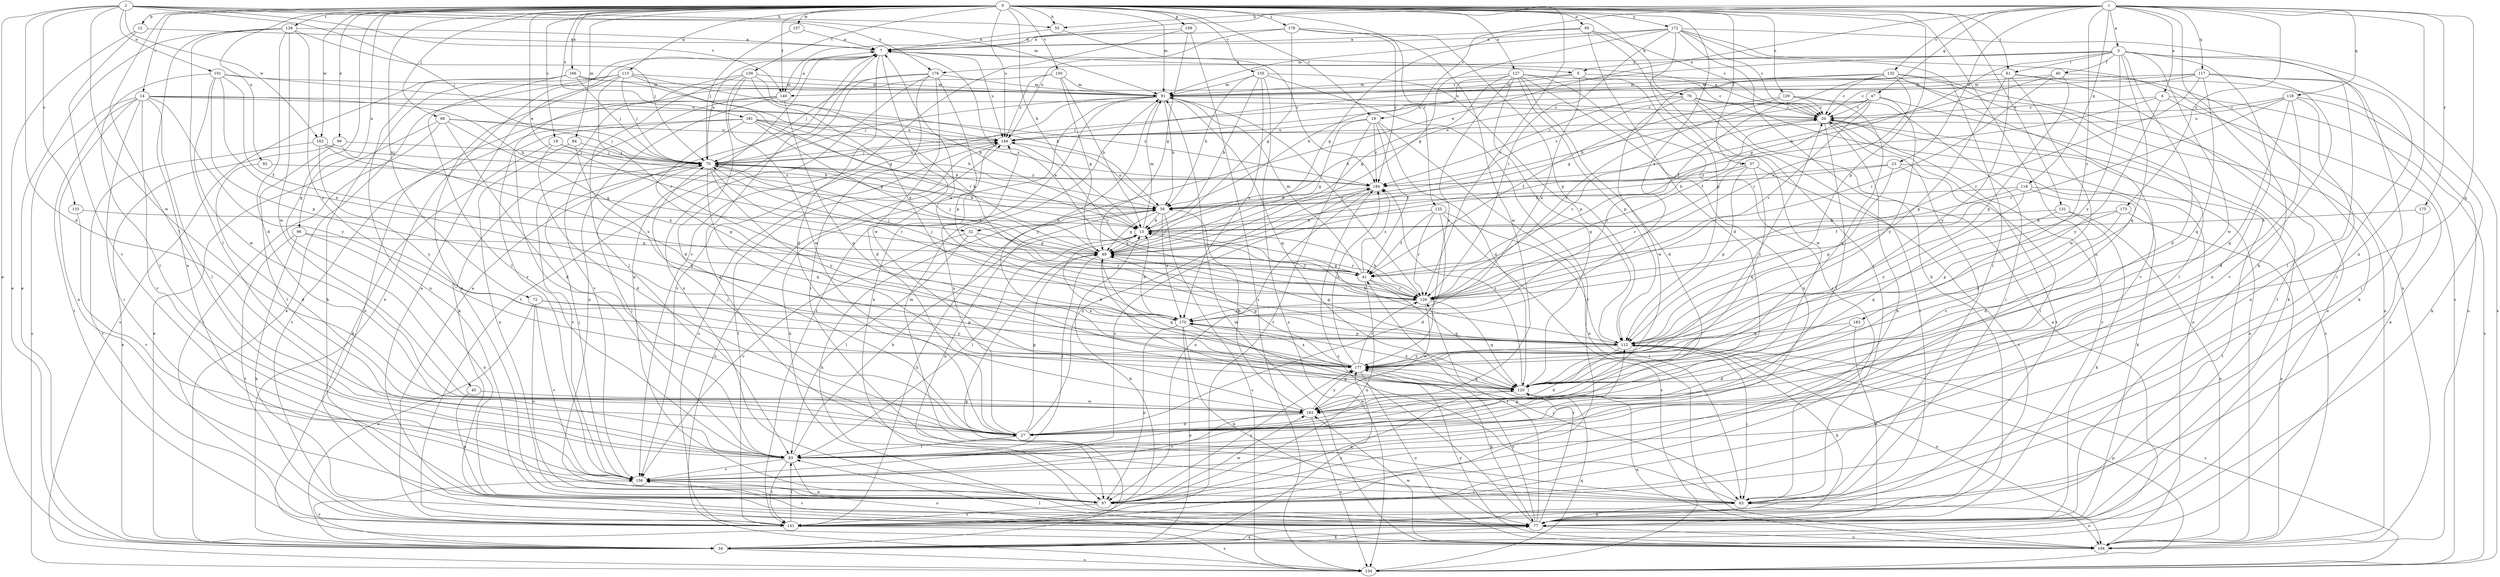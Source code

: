strict digraph  {
0;
1;
2;
3;
4;
5;
7;
12;
13;
14;
18;
19;
20;
23;
27;
32;
34;
37;
40;
41;
45;
47;
49;
55;
56;
61;
63;
68;
70;
72;
76;
77;
83;
84;
91;
92;
95;
96;
97;
99;
101;
104;
109;
112;
113;
116;
117;
118;
120;
125;
126;
127;
129;
131;
132;
133;
134;
138;
139;
140;
141;
149;
150;
155;
156;
157;
162;
163;
166;
170;
172;
173;
175;
176;
177;
178;
181;
183;
184;
0 -> 12  [label=b];
0 -> 13  [label=b];
0 -> 14  [label=c];
0 -> 18  [label=c];
0 -> 19  [label=c];
0 -> 32  [label=e];
0 -> 37  [label=f];
0 -> 45  [label=g];
0 -> 55  [label=h];
0 -> 61  [label=i];
0 -> 68  [label=j];
0 -> 72  [label=k];
0 -> 76  [label=k];
0 -> 83  [label=l];
0 -> 84  [label=m];
0 -> 91  [label=m];
0 -> 92  [label=n];
0 -> 95  [label=n];
0 -> 96  [label=n];
0 -> 97  [label=n];
0 -> 99  [label=o];
0 -> 109  [label=p];
0 -> 112  [label=p];
0 -> 113  [label=q];
0 -> 125  [label=r];
0 -> 126  [label=r];
0 -> 127  [label=s];
0 -> 129  [label=s];
0 -> 131  [label=s];
0 -> 138  [label=t];
0 -> 139  [label=t];
0 -> 140  [label=t];
0 -> 149  [label=u];
0 -> 150  [label=v];
0 -> 155  [label=v];
0 -> 157  [label=w];
0 -> 162  [label=w];
0 -> 166  [label=x];
0 -> 170  [label=x];
0 -> 172  [label=y];
0 -> 178  [label=z];
0 -> 181  [label=z];
1 -> 3  [label=a];
1 -> 4  [label=a];
1 -> 19  [label=c];
1 -> 23  [label=d];
1 -> 32  [label=e];
1 -> 47  [label=g];
1 -> 55  [label=h];
1 -> 77  [label=k];
1 -> 97  [label=n];
1 -> 116  [label=q];
1 -> 117  [label=q];
1 -> 118  [label=q];
1 -> 120  [label=q];
1 -> 132  [label=s];
1 -> 140  [label=t];
1 -> 173  [label=y];
1 -> 175  [label=y];
1 -> 183  [label=z];
2 -> 27  [label=d];
2 -> 34  [label=e];
2 -> 55  [label=h];
2 -> 70  [label=j];
2 -> 91  [label=m];
2 -> 101  [label=o];
2 -> 133  [label=s];
2 -> 140  [label=t];
2 -> 162  [label=w];
2 -> 163  [label=w];
2 -> 176  [label=y];
3 -> 5  [label=a];
3 -> 27  [label=d];
3 -> 40  [label=f];
3 -> 49  [label=g];
3 -> 61  [label=i];
3 -> 63  [label=i];
3 -> 97  [label=n];
3 -> 120  [label=q];
3 -> 134  [label=s];
3 -> 149  [label=u];
3 -> 163  [label=w];
3 -> 176  [label=y];
3 -> 177  [label=y];
4 -> 13  [label=b];
4 -> 20  [label=c];
4 -> 34  [label=e];
4 -> 134  [label=s];
4 -> 177  [label=y];
5 -> 91  [label=m];
5 -> 104  [label=o];
5 -> 140  [label=t];
5 -> 163  [label=w];
5 -> 170  [label=x];
7 -> 5  [label=a];
7 -> 27  [label=d];
7 -> 34  [label=e];
7 -> 149  [label=u];
7 -> 163  [label=w];
12 -> 7  [label=a];
12 -> 34  [label=e];
12 -> 156  [label=v];
13 -> 49  [label=g];
13 -> 83  [label=l];
13 -> 91  [label=m];
13 -> 126  [label=r];
14 -> 20  [label=c];
14 -> 56  [label=h];
14 -> 63  [label=i];
14 -> 83  [label=l];
14 -> 97  [label=n];
14 -> 134  [label=s];
14 -> 141  [label=t];
14 -> 156  [label=v];
14 -> 177  [label=y];
14 -> 184  [label=z];
18 -> 27  [label=d];
18 -> 56  [label=h];
18 -> 70  [label=j];
18 -> 77  [label=k];
19 -> 41  [label=f];
19 -> 49  [label=g];
19 -> 104  [label=o];
19 -> 120  [label=q];
19 -> 141  [label=t];
19 -> 149  [label=u];
19 -> 184  [label=z];
20 -> 7  [label=a];
20 -> 83  [label=l];
20 -> 97  [label=n];
20 -> 104  [label=o];
20 -> 141  [label=t];
20 -> 149  [label=u];
23 -> 56  [label=h];
23 -> 77  [label=k];
23 -> 83  [label=l];
23 -> 112  [label=p];
23 -> 184  [label=z];
27 -> 49  [label=g];
27 -> 70  [label=j];
27 -> 83  [label=l];
27 -> 149  [label=u];
27 -> 184  [label=z];
32 -> 49  [label=g];
32 -> 83  [label=l];
32 -> 126  [label=r];
32 -> 156  [label=v];
34 -> 49  [label=g];
34 -> 77  [label=k];
34 -> 134  [label=s];
34 -> 156  [label=v];
34 -> 177  [label=y];
37 -> 112  [label=p];
37 -> 120  [label=q];
37 -> 126  [label=r];
37 -> 141  [label=t];
37 -> 184  [label=z];
40 -> 56  [label=h];
40 -> 77  [label=k];
40 -> 91  [label=m];
40 -> 112  [label=p];
40 -> 126  [label=r];
41 -> 49  [label=g];
41 -> 70  [label=j];
41 -> 91  [label=m];
41 -> 97  [label=n];
41 -> 120  [label=q];
41 -> 126  [label=r];
41 -> 184  [label=z];
45 -> 97  [label=n];
45 -> 163  [label=w];
47 -> 20  [label=c];
47 -> 41  [label=f];
47 -> 56  [label=h];
47 -> 83  [label=l];
47 -> 126  [label=r];
47 -> 177  [label=y];
47 -> 184  [label=z];
49 -> 41  [label=f];
49 -> 70  [label=j];
49 -> 83  [label=l];
49 -> 120  [label=q];
55 -> 7  [label=a];
55 -> 184  [label=z];
56 -> 13  [label=b];
56 -> 49  [label=g];
56 -> 97  [label=n];
56 -> 134  [label=s];
56 -> 149  [label=u];
56 -> 170  [label=x];
61 -> 91  [label=m];
61 -> 104  [label=o];
61 -> 112  [label=p];
61 -> 141  [label=t];
61 -> 163  [label=w];
61 -> 177  [label=y];
61 -> 184  [label=z];
63 -> 7  [label=a];
63 -> 49  [label=g];
63 -> 77  [label=k];
63 -> 91  [label=m];
63 -> 104  [label=o];
68 -> 27  [label=d];
68 -> 34  [label=e];
68 -> 70  [label=j];
68 -> 141  [label=t];
68 -> 149  [label=u];
68 -> 170  [label=x];
70 -> 7  [label=a];
70 -> 13  [label=b];
70 -> 41  [label=f];
70 -> 56  [label=h];
70 -> 83  [label=l];
70 -> 120  [label=q];
70 -> 126  [label=r];
70 -> 149  [label=u];
70 -> 156  [label=v];
70 -> 177  [label=y];
70 -> 184  [label=z];
72 -> 34  [label=e];
72 -> 97  [label=n];
72 -> 112  [label=p];
72 -> 156  [label=v];
72 -> 170  [label=x];
72 -> 177  [label=y];
76 -> 13  [label=b];
76 -> 20  [label=c];
76 -> 34  [label=e];
76 -> 70  [label=j];
76 -> 104  [label=o];
76 -> 141  [label=t];
76 -> 163  [label=w];
77 -> 7  [label=a];
77 -> 20  [label=c];
77 -> 34  [label=e];
77 -> 41  [label=f];
77 -> 56  [label=h];
77 -> 104  [label=o];
77 -> 126  [label=r];
77 -> 156  [label=v];
77 -> 177  [label=y];
77 -> 184  [label=z];
83 -> 13  [label=b];
83 -> 104  [label=o];
83 -> 112  [label=p];
83 -> 141  [label=t];
83 -> 156  [label=v];
84 -> 70  [label=j];
84 -> 97  [label=n];
84 -> 120  [label=q];
91 -> 20  [label=c];
91 -> 56  [label=h];
91 -> 70  [label=j];
91 -> 97  [label=n];
91 -> 120  [label=q];
91 -> 126  [label=r];
91 -> 141  [label=t];
91 -> 156  [label=v];
91 -> 177  [label=y];
92 -> 27  [label=d];
92 -> 184  [label=z];
95 -> 7  [label=a];
95 -> 20  [label=c];
95 -> 27  [label=d];
95 -> 49  [label=g];
95 -> 63  [label=i];
96 -> 49  [label=g];
96 -> 77  [label=k];
96 -> 97  [label=n];
96 -> 141  [label=t];
97 -> 7  [label=a];
97 -> 20  [label=c];
97 -> 120  [label=q];
97 -> 141  [label=t];
97 -> 163  [label=w];
97 -> 177  [label=y];
99 -> 34  [label=e];
99 -> 70  [label=j];
99 -> 83  [label=l];
99 -> 170  [label=x];
101 -> 41  [label=f];
101 -> 83  [label=l];
101 -> 91  [label=m];
101 -> 112  [label=p];
101 -> 149  [label=u];
101 -> 163  [label=w];
101 -> 170  [label=x];
104 -> 20  [label=c];
104 -> 83  [label=l];
104 -> 91  [label=m];
104 -> 120  [label=q];
104 -> 163  [label=w];
104 -> 177  [label=y];
109 -> 7  [label=a];
109 -> 49  [label=g];
109 -> 134  [label=s];
109 -> 156  [label=v];
112 -> 7  [label=a];
112 -> 13  [label=b];
112 -> 27  [label=d];
112 -> 49  [label=g];
112 -> 63  [label=i];
112 -> 77  [label=k];
112 -> 104  [label=o];
112 -> 134  [label=s];
112 -> 177  [label=y];
113 -> 34  [label=e];
113 -> 49  [label=g];
113 -> 56  [label=h];
113 -> 70  [label=j];
113 -> 77  [label=k];
113 -> 91  [label=m];
113 -> 97  [label=n];
113 -> 126  [label=r];
116 -> 20  [label=c];
116 -> 27  [label=d];
116 -> 77  [label=k];
116 -> 97  [label=n];
116 -> 120  [label=q];
116 -> 126  [label=r];
116 -> 149  [label=u];
117 -> 20  [label=c];
117 -> 63  [label=i];
117 -> 83  [label=l];
117 -> 91  [label=m];
117 -> 120  [label=q];
117 -> 126  [label=r];
117 -> 149  [label=u];
117 -> 156  [label=v];
118 -> 27  [label=d];
118 -> 41  [label=f];
118 -> 56  [label=h];
118 -> 141  [label=t];
118 -> 177  [label=y];
120 -> 20  [label=c];
120 -> 163  [label=w];
120 -> 170  [label=x];
120 -> 184  [label=z];
125 -> 13  [label=b];
125 -> 27  [label=d];
125 -> 41  [label=f];
125 -> 63  [label=i];
125 -> 126  [label=r];
125 -> 134  [label=s];
126 -> 7  [label=a];
126 -> 13  [label=b];
126 -> 20  [label=c];
126 -> 70  [label=j];
126 -> 120  [label=q];
126 -> 163  [label=w];
126 -> 170  [label=x];
127 -> 20  [label=c];
127 -> 27  [label=d];
127 -> 49  [label=g];
127 -> 56  [label=h];
127 -> 63  [label=i];
127 -> 91  [label=m];
127 -> 97  [label=n];
127 -> 112  [label=p];
127 -> 120  [label=q];
127 -> 177  [label=y];
129 -> 20  [label=c];
129 -> 41  [label=f];
129 -> 63  [label=i];
129 -> 120  [label=q];
129 -> 126  [label=r];
131 -> 13  [label=b];
131 -> 77  [label=k];
131 -> 104  [label=o];
131 -> 120  [label=q];
132 -> 20  [label=c];
132 -> 34  [label=e];
132 -> 41  [label=f];
132 -> 49  [label=g];
132 -> 77  [label=k];
132 -> 91  [label=m];
132 -> 126  [label=r];
132 -> 156  [label=v];
133 -> 13  [label=b];
133 -> 156  [label=v];
134 -> 112  [label=p];
134 -> 120  [label=q];
134 -> 149  [label=u];
138 -> 7  [label=a];
138 -> 27  [label=d];
138 -> 34  [label=e];
138 -> 70  [label=j];
138 -> 83  [label=l];
138 -> 97  [label=n];
138 -> 163  [label=w];
138 -> 177  [label=y];
139 -> 27  [label=d];
139 -> 83  [label=l];
139 -> 91  [label=m];
139 -> 126  [label=r];
139 -> 156  [label=v];
139 -> 163  [label=w];
139 -> 170  [label=x];
140 -> 7  [label=a];
140 -> 77  [label=k];
140 -> 97  [label=n];
140 -> 120  [label=q];
140 -> 156  [label=v];
141 -> 7  [label=a];
141 -> 13  [label=b];
141 -> 56  [label=h];
141 -> 83  [label=l];
141 -> 134  [label=s];
141 -> 149  [label=u];
149 -> 70  [label=j];
149 -> 77  [label=k];
149 -> 126  [label=r];
149 -> 141  [label=t];
150 -> 13  [label=b];
150 -> 49  [label=g];
150 -> 91  [label=m];
150 -> 104  [label=o];
150 -> 149  [label=u];
155 -> 13  [label=b];
155 -> 56  [label=h];
155 -> 91  [label=m];
155 -> 112  [label=p];
155 -> 134  [label=s];
155 -> 141  [label=t];
155 -> 170  [label=x];
156 -> 63  [label=i];
156 -> 70  [label=j];
156 -> 97  [label=n];
156 -> 184  [label=z];
157 -> 7  [label=a];
157 -> 70  [label=j];
162 -> 49  [label=g];
162 -> 70  [label=j];
162 -> 141  [label=t];
162 -> 177  [label=y];
163 -> 27  [label=d];
163 -> 56  [label=h];
163 -> 134  [label=s];
163 -> 156  [label=v];
163 -> 177  [label=y];
166 -> 13  [label=b];
166 -> 70  [label=j];
166 -> 83  [label=l];
166 -> 91  [label=m];
166 -> 97  [label=n];
166 -> 134  [label=s];
170 -> 13  [label=b];
170 -> 20  [label=c];
170 -> 34  [label=e];
170 -> 63  [label=i];
170 -> 77  [label=k];
170 -> 97  [label=n];
170 -> 112  [label=p];
172 -> 7  [label=a];
172 -> 20  [label=c];
172 -> 49  [label=g];
172 -> 63  [label=i];
172 -> 77  [label=k];
172 -> 91  [label=m];
172 -> 104  [label=o];
172 -> 112  [label=p];
172 -> 126  [label=r];
172 -> 134  [label=s];
173 -> 13  [label=b];
173 -> 104  [label=o];
173 -> 112  [label=p];
173 -> 177  [label=y];
175 -> 13  [label=b];
175 -> 63  [label=i];
176 -> 27  [label=d];
176 -> 63  [label=i];
176 -> 70  [label=j];
176 -> 91  [label=m];
176 -> 97  [label=n];
176 -> 112  [label=p];
176 -> 141  [label=t];
177 -> 13  [label=b];
177 -> 49  [label=g];
177 -> 77  [label=k];
177 -> 104  [label=o];
177 -> 120  [label=q];
177 -> 126  [label=r];
177 -> 170  [label=x];
177 -> 184  [label=z];
178 -> 7  [label=a];
178 -> 49  [label=g];
178 -> 112  [label=p];
178 -> 149  [label=u];
178 -> 163  [label=w];
178 -> 184  [label=z];
181 -> 13  [label=b];
181 -> 49  [label=g];
181 -> 56  [label=h];
181 -> 83  [label=l];
181 -> 112  [label=p];
181 -> 141  [label=t];
181 -> 149  [label=u];
181 -> 184  [label=z];
183 -> 27  [label=d];
183 -> 77  [label=k];
183 -> 112  [label=p];
184 -> 56  [label=h];
184 -> 97  [label=n];
}
